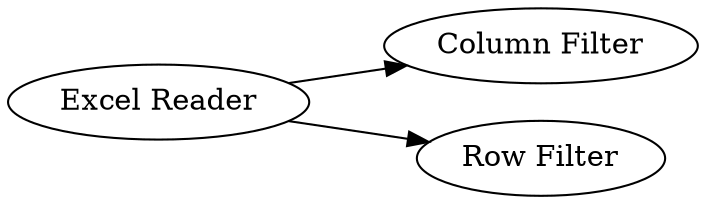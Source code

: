 digraph {
	1 -> 3
	1 -> 2
	1 [label="Excel Reader"]
	3 [label="Column Filter"]
	2 [label="Row Filter"]
	rankdir=LR
}
